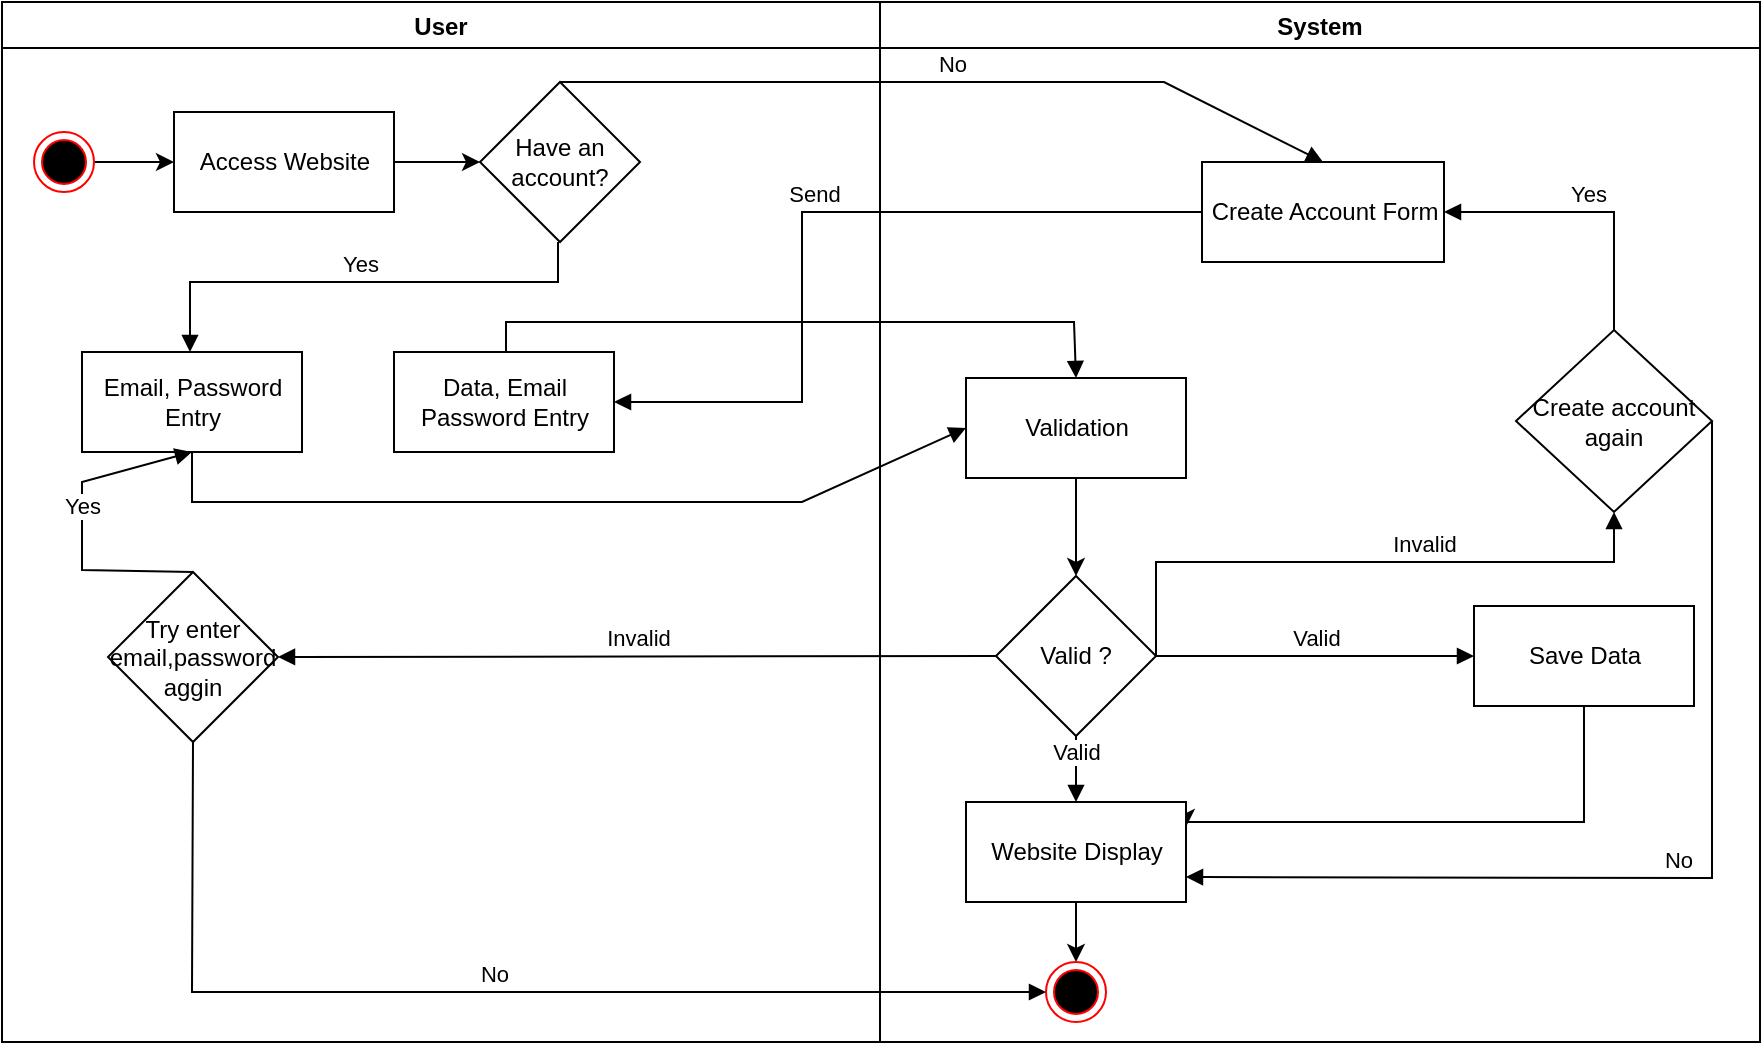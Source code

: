 <mxfile version="20.3.7" type="github"><diagram id="5djTRRF4CayxlACoRjIv" name="Trang-1"><mxGraphModel dx="2105" dy="605" grid="1" gridSize="10" guides="1" tooltips="1" connect="1" arrows="1" fold="1" page="1" pageScale="1" pageWidth="827" pageHeight="1169" math="0" shadow="0"><root><mxCell id="0"/><mxCell id="1" parent="0"/><mxCell id="ieIEog2l5yrql5lWG-VC-7" value="System" style="swimlane;" vertex="1" parent="1"><mxGeometry x="353" y="40" width="440" height="520" as="geometry"><mxRectangle x="280" y="40" width="140" height="30" as="alternateBounds"/></mxGeometry></mxCell><mxCell id="ieIEog2l5yrql5lWG-VC-12" value="Create Account Form" style="html=1;" vertex="1" parent="ieIEog2l5yrql5lWG-VC-7"><mxGeometry x="161" y="80" width="121" height="50" as="geometry"/></mxCell><mxCell id="ieIEog2l5yrql5lWG-VC-39" style="edgeStyle=orthogonalEdgeStyle;rounded=0;orthogonalLoop=1;jettySize=auto;html=1;exitX=0.5;exitY=1;exitDx=0;exitDy=0;entryX=0.5;entryY=0;entryDx=0;entryDy=0;" edge="1" parent="ieIEog2l5yrql5lWG-VC-7" source="ieIEog2l5yrql5lWG-VC-23" target="ieIEog2l5yrql5lWG-VC-31"><mxGeometry relative="1" as="geometry"/></mxCell><mxCell id="ieIEog2l5yrql5lWG-VC-23" value="Validation" style="html=1;" vertex="1" parent="ieIEog2l5yrql5lWG-VC-7"><mxGeometry x="43" y="188" width="110" height="50" as="geometry"/></mxCell><mxCell id="ieIEog2l5yrql5lWG-VC-47" style="edgeStyle=orthogonalEdgeStyle;rounded=0;orthogonalLoop=1;jettySize=auto;html=1;entryX=1;entryY=0.25;entryDx=0;entryDy=0;" edge="1" parent="ieIEog2l5yrql5lWG-VC-7" source="ieIEog2l5yrql5lWG-VC-26" target="ieIEog2l5yrql5lWG-VC-35"><mxGeometry relative="1" as="geometry"><Array as="points"><mxPoint x="352" y="410"/><mxPoint x="153" y="410"/></Array></mxGeometry></mxCell><mxCell id="ieIEog2l5yrql5lWG-VC-26" value="Save Data" style="html=1;" vertex="1" parent="ieIEog2l5yrql5lWG-VC-7"><mxGeometry x="297" y="302" width="110" height="50" as="geometry"/></mxCell><mxCell id="ieIEog2l5yrql5lWG-VC-31" value="Valid ?" style="rhombus;whiteSpace=wrap;html=1;" vertex="1" parent="ieIEog2l5yrql5lWG-VC-7"><mxGeometry x="58" y="287" width="80" height="80" as="geometry"/></mxCell><mxCell id="ieIEog2l5yrql5lWG-VC-40" style="edgeStyle=orthogonalEdgeStyle;rounded=0;orthogonalLoop=1;jettySize=auto;html=1;exitX=0.5;exitY=1;exitDx=0;exitDy=0;" edge="1" parent="ieIEog2l5yrql5lWG-VC-7" source="ieIEog2l5yrql5lWG-VC-35" target="ieIEog2l5yrql5lWG-VC-37"><mxGeometry relative="1" as="geometry"/></mxCell><mxCell id="ieIEog2l5yrql5lWG-VC-35" value="Website Display" style="html=1;" vertex="1" parent="ieIEog2l5yrql5lWG-VC-7"><mxGeometry x="43" y="400" width="110" height="50" as="geometry"/></mxCell><mxCell id="ieIEog2l5yrql5lWG-VC-36" value="Valid" style="html=1;verticalAlign=bottom;endArrow=block;rounded=0;exitX=0.5;exitY=1;exitDx=0;exitDy=0;entryX=0.5;entryY=0;entryDx=0;entryDy=0;" edge="1" parent="ieIEog2l5yrql5lWG-VC-7" source="ieIEog2l5yrql5lWG-VC-31" target="ieIEog2l5yrql5lWG-VC-35"><mxGeometry width="80" relative="1" as="geometry"><mxPoint x="140" y="350" as="sourcePoint"/><mxPoint x="140" y="400" as="targetPoint"/></mxGeometry></mxCell><mxCell id="ieIEog2l5yrql5lWG-VC-37" value="" style="ellipse;html=1;shape=endState;fillColor=#000000;strokeColor=#ff0000;" vertex="1" parent="ieIEog2l5yrql5lWG-VC-7"><mxGeometry x="83" y="480" width="30" height="30" as="geometry"/></mxCell><mxCell id="ieIEog2l5yrql5lWG-VC-53" value="Valid" style="html=1;verticalAlign=bottom;endArrow=block;rounded=0;exitX=1;exitY=0.5;exitDx=0;exitDy=0;entryX=0;entryY=0.5;entryDx=0;entryDy=0;" edge="1" parent="ieIEog2l5yrql5lWG-VC-7" source="ieIEog2l5yrql5lWG-VC-31" target="ieIEog2l5yrql5lWG-VC-26"><mxGeometry width="80" relative="1" as="geometry"><mxPoint x="137" y="240" as="sourcePoint"/><mxPoint x="217" y="240" as="targetPoint"/></mxGeometry></mxCell><mxCell id="ieIEog2l5yrql5lWG-VC-56" value="Create account again" style="rhombus;whiteSpace=wrap;html=1;" vertex="1" parent="ieIEog2l5yrql5lWG-VC-7"><mxGeometry x="318" y="164" width="98" height="91" as="geometry"/></mxCell><mxCell id="ieIEog2l5yrql5lWG-VC-57" value="Invalid" style="html=1;verticalAlign=bottom;endArrow=block;rounded=0;exitX=1;exitY=0.5;exitDx=0;exitDy=0;entryX=0.5;entryY=1;entryDx=0;entryDy=0;" edge="1" parent="ieIEog2l5yrql5lWG-VC-7" source="ieIEog2l5yrql5lWG-VC-31" target="ieIEog2l5yrql5lWG-VC-56"><mxGeometry x="0.203" width="80" relative="1" as="geometry"><mxPoint x="153" y="287" as="sourcePoint"/><mxPoint x="233" y="287" as="targetPoint"/><Array as="points"><mxPoint x="138" y="280"/><mxPoint x="257" y="280"/><mxPoint x="367" y="280"/></Array><mxPoint as="offset"/></mxGeometry></mxCell><mxCell id="ieIEog2l5yrql5lWG-VC-61" value="No" style="html=1;verticalAlign=bottom;endArrow=block;rounded=0;exitX=1;exitY=0.5;exitDx=0;exitDy=0;entryX=1;entryY=0.75;entryDx=0;entryDy=0;" edge="1" parent="ieIEog2l5yrql5lWG-VC-7" source="ieIEog2l5yrql5lWG-VC-56" target="ieIEog2l5yrql5lWG-VC-35"><mxGeometry width="80" relative="1" as="geometry"><mxPoint x="417" y="270" as="sourcePoint"/><mxPoint x="497" y="270" as="targetPoint"/><Array as="points"><mxPoint x="416" y="438"/></Array></mxGeometry></mxCell><mxCell id="ieIEog2l5yrql5lWG-VC-63" value="Yes" style="html=1;verticalAlign=bottom;endArrow=block;rounded=0;exitX=0.5;exitY=0;exitDx=0;exitDy=0;entryX=1;entryY=0.5;entryDx=0;entryDy=0;" edge="1" parent="ieIEog2l5yrql5lWG-VC-7" source="ieIEog2l5yrql5lWG-VC-56" target="ieIEog2l5yrql5lWG-VC-12"><mxGeometry width="80" relative="1" as="geometry"><mxPoint x="367" y="150" as="sourcePoint"/><mxPoint x="447" y="150" as="targetPoint"/><Array as="points"><mxPoint x="367" y="105"/></Array></mxGeometry></mxCell><mxCell id="ieIEog2l5yrql5lWG-VC-8" value="User" style="swimlane;" vertex="1" parent="1"><mxGeometry x="-86" y="40" width="439" height="520" as="geometry"/></mxCell><mxCell id="ieIEog2l5yrql5lWG-VC-18" value="Data, Email&lt;br&gt;Password Entry" style="html=1;" vertex="1" parent="ieIEog2l5yrql5lWG-VC-8"><mxGeometry x="196" y="175" width="110" height="50" as="geometry"/></mxCell><mxCell id="ieIEog2l5yrql5lWG-VC-14" style="edgeStyle=orthogonalEdgeStyle;rounded=0;orthogonalLoop=1;jettySize=auto;html=1;entryX=0;entryY=0.5;entryDx=0;entryDy=0;" edge="1" parent="ieIEog2l5yrql5lWG-VC-8" source="ieIEog2l5yrql5lWG-VC-9" target="ieIEog2l5yrql5lWG-VC-10"><mxGeometry relative="1" as="geometry"/></mxCell><mxCell id="ieIEog2l5yrql5lWG-VC-9" value="" style="ellipse;html=1;shape=endState;fillColor=#000000;strokeColor=#ff0000;" vertex="1" parent="ieIEog2l5yrql5lWG-VC-8"><mxGeometry x="16" y="65" width="30" height="30" as="geometry"/></mxCell><mxCell id="ieIEog2l5yrql5lWG-VC-15" style="edgeStyle=orthogonalEdgeStyle;rounded=0;orthogonalLoop=1;jettySize=auto;html=1;" edge="1" parent="ieIEog2l5yrql5lWG-VC-8" source="ieIEog2l5yrql5lWG-VC-10" target="ieIEog2l5yrql5lWG-VC-13"><mxGeometry relative="1" as="geometry"/></mxCell><mxCell id="ieIEog2l5yrql5lWG-VC-10" value="Access Website" style="html=1;" vertex="1" parent="ieIEog2l5yrql5lWG-VC-8"><mxGeometry x="86" y="55" width="110" height="50" as="geometry"/></mxCell><mxCell id="ieIEog2l5yrql5lWG-VC-13" value="Have an account?" style="rhombus;whiteSpace=wrap;html=1;" vertex="1" parent="ieIEog2l5yrql5lWG-VC-8"><mxGeometry x="239" y="40" width="80" height="80" as="geometry"/></mxCell><mxCell id="ieIEog2l5yrql5lWG-VC-17" value="Email, Password&lt;br&gt;Entry" style="html=1;" vertex="1" parent="ieIEog2l5yrql5lWG-VC-8"><mxGeometry x="40" y="175" width="110" height="50" as="geometry"/></mxCell><mxCell id="ieIEog2l5yrql5lWG-VC-22" value="Yes" style="html=1;verticalAlign=bottom;endArrow=block;rounded=0;exitX=0.5;exitY=1;exitDx=0;exitDy=0;entryX=0.5;entryY=0;entryDx=0;entryDy=0;" edge="1" parent="ieIEog2l5yrql5lWG-VC-8"><mxGeometry width="80" relative="1" as="geometry"><mxPoint x="278" y="120" as="sourcePoint"/><mxPoint x="94" y="175" as="targetPoint"/><Array as="points"><mxPoint x="278" y="140"/><mxPoint x="190" y="140"/><mxPoint x="94" y="140"/></Array></mxGeometry></mxCell><mxCell id="ieIEog2l5yrql5lWG-VC-41" value="Try enter email,password aggin" style="rhombus;whiteSpace=wrap;html=1;" vertex="1" parent="ieIEog2l5yrql5lWG-VC-8"><mxGeometry x="53" y="285" width="85" height="85" as="geometry"/></mxCell><mxCell id="ieIEog2l5yrql5lWG-VC-43" value="Yes" style="html=1;verticalAlign=bottom;endArrow=block;rounded=0;exitX=0.5;exitY=0;exitDx=0;exitDy=0;entryX=0.5;entryY=1;entryDx=0;entryDy=0;" edge="1" parent="ieIEog2l5yrql5lWG-VC-8" source="ieIEog2l5yrql5lWG-VC-41" target="ieIEog2l5yrql5lWG-VC-17"><mxGeometry width="80" relative="1" as="geometry"><mxPoint x="140" y="283" as="sourcePoint"/><mxPoint x="220" y="283" as="targetPoint"/><Array as="points"><mxPoint x="40" y="284"/><mxPoint x="40" y="240"/></Array></mxGeometry></mxCell><mxCell id="ieIEog2l5yrql5lWG-VC-20" value="Send" style="html=1;verticalAlign=bottom;endArrow=block;rounded=0;exitX=0;exitY=0.5;exitDx=0;exitDy=0;entryX=1;entryY=0.5;entryDx=0;entryDy=0;" edge="1" parent="1" source="ieIEog2l5yrql5lWG-VC-12" target="ieIEog2l5yrql5lWG-VC-18"><mxGeometry width="80" relative="1" as="geometry"><mxPoint x="484" y="210" as="sourcePoint"/><mxPoint x="564" y="210" as="targetPoint"/><Array as="points"><mxPoint x="394" y="145"/><mxPoint x="314" y="145"/><mxPoint x="314" y="240"/></Array></mxGeometry></mxCell><mxCell id="ieIEog2l5yrql5lWG-VC-29" value="" style="html=1;verticalAlign=bottom;endArrow=block;rounded=0;exitX=0.5;exitY=0;exitDx=0;exitDy=0;entryX=0.5;entryY=0;entryDx=0;entryDy=0;" edge="1" parent="1" target="ieIEog2l5yrql5lWG-VC-23"><mxGeometry width="80" relative="1" as="geometry"><mxPoint x="166" y="215" as="sourcePoint"/><mxPoint x="409" y="215" as="targetPoint"/><Array as="points"><mxPoint x="166" y="200"/><mxPoint x="450" y="200"/></Array></mxGeometry></mxCell><mxCell id="ieIEog2l5yrql5lWG-VC-30" value="" style="html=1;verticalAlign=bottom;endArrow=block;rounded=0;entryX=0;entryY=0.5;entryDx=0;entryDy=0;exitX=0.5;exitY=1;exitDx=0;exitDy=0;" edge="1" parent="1" source="ieIEog2l5yrql5lWG-VC-17" target="ieIEog2l5yrql5lWG-VC-23"><mxGeometry width="80" relative="1" as="geometry"><mxPoint x="184" y="290" as="sourcePoint"/><mxPoint x="264" y="290" as="targetPoint"/><Array as="points"><mxPoint x="9" y="290"/><mxPoint x="314" y="290"/></Array></mxGeometry></mxCell><mxCell id="ieIEog2l5yrql5lWG-VC-16" value="No" style="html=1;verticalAlign=bottom;endArrow=block;rounded=0;entryX=0.5;entryY=0;entryDx=0;entryDy=0;exitX=0.5;exitY=0;exitDx=0;exitDy=0;" edge="1" parent="1" source="ieIEog2l5yrql5lWG-VC-13" target="ieIEog2l5yrql5lWG-VC-12"><mxGeometry width="80" relative="1" as="geometry"><mxPoint x="232" y="119.5" as="sourcePoint"/><mxPoint x="407" y="160" as="targetPoint"/><Array as="points"><mxPoint x="495" y="80"/></Array></mxGeometry></mxCell><mxCell id="ieIEog2l5yrql5lWG-VC-45" value="No" style="html=1;verticalAlign=bottom;endArrow=block;rounded=0;exitX=0.5;exitY=1;exitDx=0;exitDy=0;entryX=0;entryY=0.5;entryDx=0;entryDy=0;" edge="1" parent="1" source="ieIEog2l5yrql5lWG-VC-41" target="ieIEog2l5yrql5lWG-VC-37"><mxGeometry width="80" relative="1" as="geometry"><mxPoint x="24" y="440" as="sourcePoint"/><mxPoint x="104" y="440" as="targetPoint"/><Array as="points"><mxPoint x="9" y="535"/></Array></mxGeometry></mxCell><mxCell id="ieIEog2l5yrql5lWG-VC-54" value="Invalid" style="html=1;verticalAlign=bottom;endArrow=block;rounded=0;exitX=0;exitY=0.5;exitDx=0;exitDy=0;entryX=1;entryY=0.5;entryDx=0;entryDy=0;" edge="1" parent="1" source="ieIEog2l5yrql5lWG-VC-31" target="ieIEog2l5yrql5lWG-VC-41"><mxGeometry width="80" relative="1" as="geometry"><mxPoint x="490" y="280" as="sourcePoint"/><mxPoint x="570" y="280" as="targetPoint"/></mxGeometry></mxCell></root></mxGraphModel></diagram></mxfile>